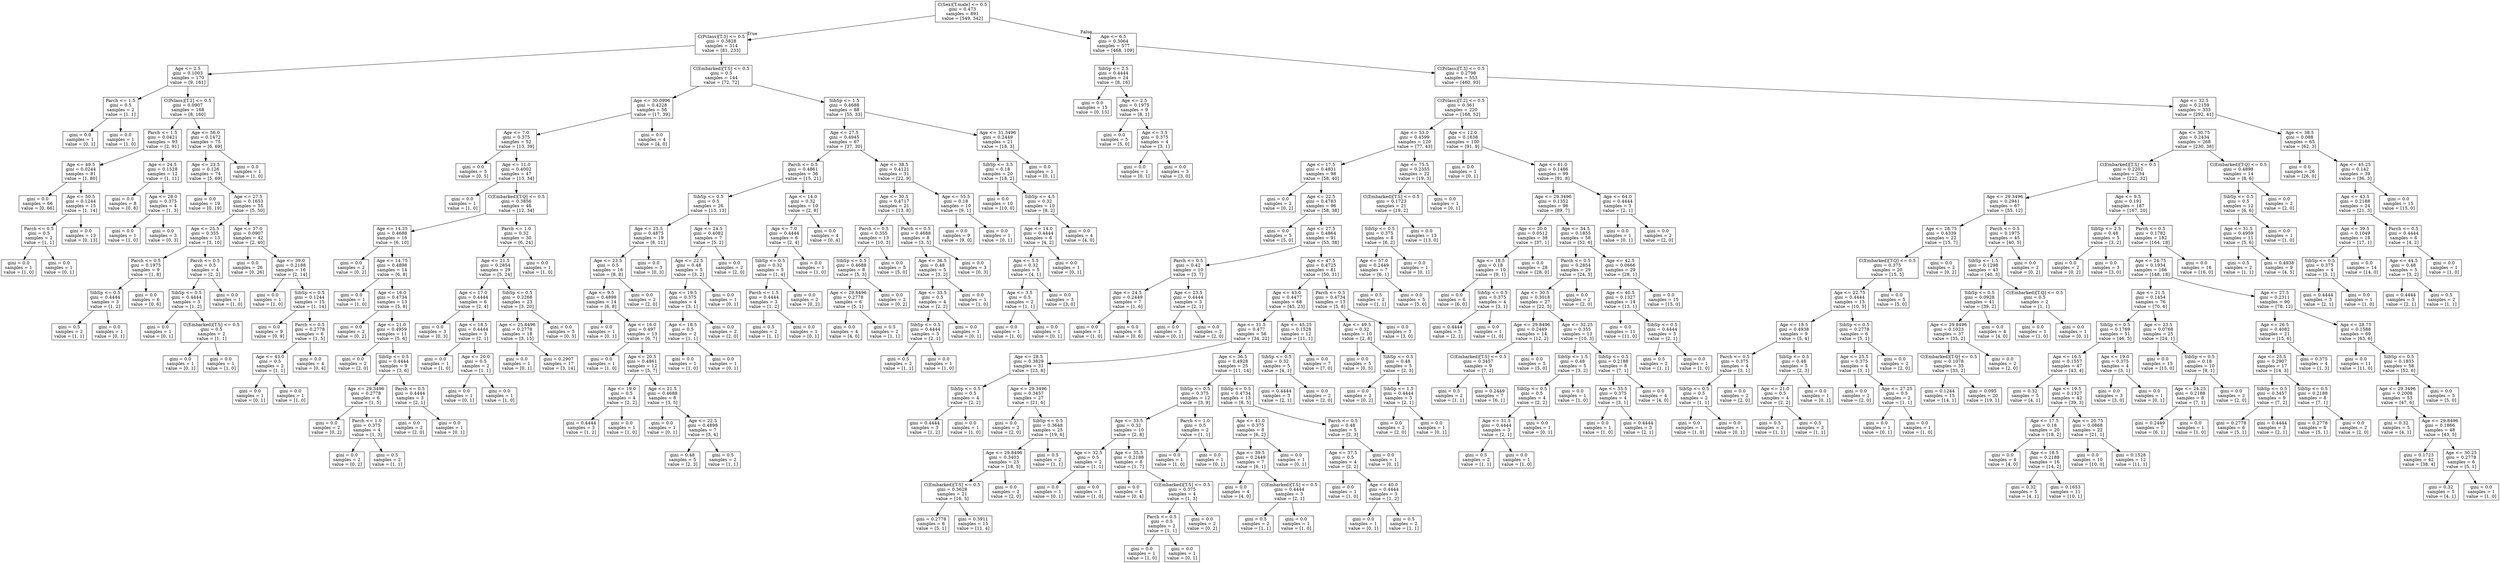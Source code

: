 digraph Tree {
node [shape=box] ;
0 [label="C(Sex)[T.male] <= 0.5\ngini = 0.473\nsamples = 891\nvalue = [549, 342]"] ;
1 [label="C(Pclass)[T.3] <= 0.5\ngini = 0.3828\nsamples = 314\nvalue = [81, 233]"] ;
0 -> 1 [labeldistance=2.5, labelangle=45, headlabel="True"] ;
2 [label="Age <= 2.5\ngini = 0.1003\nsamples = 170\nvalue = [9, 161]"] ;
1 -> 2 ;
3 [label="Parch <= 1.5\ngini = 0.5\nsamples = 2\nvalue = [1, 1]"] ;
2 -> 3 ;
4 [label="gini = 0.0\nsamples = 1\nvalue = [0, 1]"] ;
3 -> 4 ;
5 [label="gini = 0.0\nsamples = 1\nvalue = [1, 0]"] ;
3 -> 5 ;
6 [label="C(Pclass)[T.2] <= 0.5\ngini = 0.0907\nsamples = 168\nvalue = [8, 160]"] ;
2 -> 6 ;
7 [label="Parch <= 1.5\ngini = 0.0421\nsamples = 93\nvalue = [2, 91]"] ;
6 -> 7 ;
8 [label="Age <= 49.5\ngini = 0.0244\nsamples = 81\nvalue = [1, 80]"] ;
7 -> 8 ;
9 [label="gini = 0.0\nsamples = 66\nvalue = [0, 66]"] ;
8 -> 9 ;
10 [label="Age <= 50.5\ngini = 0.1244\nsamples = 15\nvalue = [1, 14]"] ;
8 -> 10 ;
11 [label="Parch <= 0.5\ngini = 0.5\nsamples = 2\nvalue = [1, 1]"] ;
10 -> 11 ;
12 [label="gini = 0.0\nsamples = 1\nvalue = [1, 0]"] ;
11 -> 12 ;
13 [label="gini = 0.0\nsamples = 1\nvalue = [0, 1]"] ;
11 -> 13 ;
14 [label="gini = 0.0\nsamples = 13\nvalue = [0, 13]"] ;
10 -> 14 ;
15 [label="Age <= 24.5\ngini = 0.1528\nsamples = 12\nvalue = [1, 11]"] ;
7 -> 15 ;
16 [label="gini = 0.0\nsamples = 8\nvalue = [0, 8]"] ;
15 -> 16 ;
17 [label="Age <= 28.0\ngini = 0.375\nsamples = 4\nvalue = [1, 3]"] ;
15 -> 17 ;
18 [label="gini = 0.0\nsamples = 1\nvalue = [1, 0]"] ;
17 -> 18 ;
19 [label="gini = 0.0\nsamples = 3\nvalue = [0, 3]"] ;
17 -> 19 ;
20 [label="Age <= 56.0\ngini = 0.1472\nsamples = 75\nvalue = [6, 69]"] ;
6 -> 20 ;
21 [label="Age <= 23.5\ngini = 0.126\nsamples = 74\nvalue = [5, 69]"] ;
20 -> 21 ;
22 [label="gini = 0.0\nsamples = 19\nvalue = [0, 19]"] ;
21 -> 22 ;
23 [label="Age <= 27.5\ngini = 0.1653\nsamples = 55\nvalue = [5, 50]"] ;
21 -> 23 ;
24 [label="Age <= 25.5\ngini = 0.355\nsamples = 13\nvalue = [3, 10]"] ;
23 -> 24 ;
25 [label="Parch <= 0.5\ngini = 0.1975\nsamples = 9\nvalue = [1, 8]"] ;
24 -> 25 ;
26 [label="SibSp <= 0.5\ngini = 0.4444\nsamples = 3\nvalue = [1, 2]"] ;
25 -> 26 ;
27 [label="gini = 0.5\nsamples = 2\nvalue = [1, 1]"] ;
26 -> 27 ;
28 [label="gini = 0.0\nsamples = 1\nvalue = [0, 1]"] ;
26 -> 28 ;
29 [label="gini = 0.0\nsamples = 6\nvalue = [0, 6]"] ;
25 -> 29 ;
30 [label="Parch <= 0.5\ngini = 0.5\nsamples = 4\nvalue = [2, 2]"] ;
24 -> 30 ;
31 [label="SibSp <= 0.5\ngini = 0.4444\nsamples = 3\nvalue = [1, 2]"] ;
30 -> 31 ;
32 [label="gini = 0.0\nsamples = 1\nvalue = [0, 1]"] ;
31 -> 32 ;
33 [label="C(Embarked)[T.S] <= 0.5\ngini = 0.5\nsamples = 2\nvalue = [1, 1]"] ;
31 -> 33 ;
34 [label="gini = 0.0\nsamples = 1\nvalue = [0, 1]"] ;
33 -> 34 ;
35 [label="gini = 0.0\nsamples = 1\nvalue = [1, 0]"] ;
33 -> 35 ;
36 [label="gini = 0.0\nsamples = 1\nvalue = [1, 0]"] ;
30 -> 36 ;
37 [label="Age <= 37.0\ngini = 0.0907\nsamples = 42\nvalue = [2, 40]"] ;
23 -> 37 ;
38 [label="gini = 0.0\nsamples = 26\nvalue = [0, 26]"] ;
37 -> 38 ;
39 [label="Age <= 39.0\ngini = 0.2188\nsamples = 16\nvalue = [2, 14]"] ;
37 -> 39 ;
40 [label="gini = 0.0\nsamples = 1\nvalue = [1, 0]"] ;
39 -> 40 ;
41 [label="SibSp <= 0.5\ngini = 0.1244\nsamples = 15\nvalue = [1, 14]"] ;
39 -> 41 ;
42 [label="gini = 0.0\nsamples = 9\nvalue = [0, 9]"] ;
41 -> 42 ;
43 [label="Parch <= 0.5\ngini = 0.2778\nsamples = 6\nvalue = [1, 5]"] ;
41 -> 43 ;
44 [label="Age <= 43.0\ngini = 0.5\nsamples = 2\nvalue = [1, 1]"] ;
43 -> 44 ;
45 [label="gini = 0.0\nsamples = 1\nvalue = [0, 1]"] ;
44 -> 45 ;
46 [label="gini = 0.0\nsamples = 1\nvalue = [1, 0]"] ;
44 -> 46 ;
47 [label="gini = 0.0\nsamples = 4\nvalue = [0, 4]"] ;
43 -> 47 ;
48 [label="gini = 0.0\nsamples = 1\nvalue = [1, 0]"] ;
20 -> 48 ;
49 [label="C(Embarked)[T.S] <= 0.5\ngini = 0.5\nsamples = 144\nvalue = [72, 72]"] ;
1 -> 49 ;
50 [label="Age <= 30.0996\ngini = 0.4228\nsamples = 56\nvalue = [17, 39]"] ;
49 -> 50 ;
51 [label="Age <= 7.0\ngini = 0.375\nsamples = 52\nvalue = [13, 39]"] ;
50 -> 51 ;
52 [label="gini = 0.0\nsamples = 5\nvalue = [0, 5]"] ;
51 -> 52 ;
53 [label="Age <= 11.0\ngini = 0.4002\nsamples = 47\nvalue = [13, 34]"] ;
51 -> 53 ;
54 [label="gini = 0.0\nsamples = 1\nvalue = [1, 0]"] ;
53 -> 54 ;
55 [label="C(Embarked)[T.Q] <= 0.5\ngini = 0.3856\nsamples = 46\nvalue = [12, 34]"] ;
53 -> 55 ;
56 [label="Age <= 14.25\ngini = 0.4688\nsamples = 16\nvalue = [6, 10]"] ;
55 -> 56 ;
57 [label="gini = 0.0\nsamples = 2\nvalue = [0, 2]"] ;
56 -> 57 ;
58 [label="Age <= 14.75\ngini = 0.4898\nsamples = 14\nvalue = [6, 8]"] ;
56 -> 58 ;
59 [label="gini = 0.0\nsamples = 1\nvalue = [1, 0]"] ;
58 -> 59 ;
60 [label="Age <= 16.0\ngini = 0.4734\nsamples = 13\nvalue = [5, 8]"] ;
58 -> 60 ;
61 [label="gini = 0.0\nsamples = 2\nvalue = [0, 2]"] ;
60 -> 61 ;
62 [label="Age <= 21.0\ngini = 0.4959\nsamples = 11\nvalue = [5, 6]"] ;
60 -> 62 ;
63 [label="gini = 0.0\nsamples = 2\nvalue = [2, 0]"] ;
62 -> 63 ;
64 [label="SibSp <= 0.5\ngini = 0.4444\nsamples = 9\nvalue = [3, 6]"] ;
62 -> 64 ;
65 [label="Age <= 29.3496\ngini = 0.2778\nsamples = 6\nvalue = [1, 5]"] ;
64 -> 65 ;
66 [label="gini = 0.0\nsamples = 2\nvalue = [0, 2]"] ;
65 -> 66 ;
67 [label="Parch <= 1.0\ngini = 0.375\nsamples = 4\nvalue = [1, 3]"] ;
65 -> 67 ;
68 [label="gini = 0.0\nsamples = 2\nvalue = [0, 2]"] ;
67 -> 68 ;
69 [label="gini = 0.5\nsamples = 2\nvalue = [1, 1]"] ;
67 -> 69 ;
70 [label="Parch <= 0.5\ngini = 0.4444\nsamples = 3\nvalue = [2, 1]"] ;
64 -> 70 ;
71 [label="gini = 0.0\nsamples = 2\nvalue = [2, 0]"] ;
70 -> 71 ;
72 [label="gini = 0.0\nsamples = 1\nvalue = [0, 1]"] ;
70 -> 72 ;
73 [label="Parch <= 1.0\ngini = 0.32\nsamples = 30\nvalue = [6, 24]"] ;
55 -> 73 ;
74 [label="Age <= 21.5\ngini = 0.2854\nsamples = 29\nvalue = [5, 24]"] ;
73 -> 74 ;
75 [label="Age <= 17.0\ngini = 0.4444\nsamples = 6\nvalue = [2, 4]"] ;
74 -> 75 ;
76 [label="gini = 0.0\nsamples = 3\nvalue = [0, 3]"] ;
75 -> 76 ;
77 [label="Age <= 18.5\ngini = 0.4444\nsamples = 3\nvalue = [2, 1]"] ;
75 -> 77 ;
78 [label="gini = 0.0\nsamples = 1\nvalue = [1, 0]"] ;
77 -> 78 ;
79 [label="Age <= 20.0\ngini = 0.5\nsamples = 2\nvalue = [1, 1]"] ;
77 -> 79 ;
80 [label="gini = 0.0\nsamples = 1\nvalue = [0, 1]"] ;
79 -> 80 ;
81 [label="gini = 0.0\nsamples = 1\nvalue = [1, 0]"] ;
79 -> 81 ;
82 [label="SibSp <= 0.5\ngini = 0.2268\nsamples = 23\nvalue = [3, 20]"] ;
74 -> 82 ;
83 [label="Age <= 25.8496\ngini = 0.2778\nsamples = 18\nvalue = [3, 15]"] ;
82 -> 83 ;
84 [label="gini = 0.0\nsamples = 1\nvalue = [0, 1]"] ;
83 -> 84 ;
85 [label="gini = 0.2907\nsamples = 17\nvalue = [3, 14]"] ;
83 -> 85 ;
86 [label="gini = 0.0\nsamples = 5\nvalue = [0, 5]"] ;
82 -> 86 ;
87 [label="gini = 0.0\nsamples = 1\nvalue = [1, 0]"] ;
73 -> 87 ;
88 [label="gini = 0.0\nsamples = 4\nvalue = [4, 0]"] ;
50 -> 88 ;
89 [label="SibSp <= 1.5\ngini = 0.4688\nsamples = 88\nvalue = [55, 33]"] ;
49 -> 89 ;
90 [label="Age <= 27.5\ngini = 0.4945\nsamples = 67\nvalue = [37, 30]"] ;
89 -> 90 ;
91 [label="Parch <= 0.5\ngini = 0.4861\nsamples = 36\nvalue = [15, 21]"] ;
90 -> 91 ;
92 [label="SibSp <= 0.5\ngini = 0.5\nsamples = 26\nvalue = [13, 13]"] ;
91 -> 92 ;
93 [label="Age <= 25.5\ngini = 0.4875\nsamples = 19\nvalue = [8, 11]"] ;
92 -> 93 ;
94 [label="Age <= 23.5\ngini = 0.5\nsamples = 16\nvalue = [8, 8]"] ;
93 -> 94 ;
95 [label="Age <= 9.5\ngini = 0.4898\nsamples = 14\nvalue = [6, 8]"] ;
94 -> 95 ;
96 [label="gini = 0.0\nsamples = 1\nvalue = [0, 1]"] ;
95 -> 96 ;
97 [label="Age <= 16.0\ngini = 0.497\nsamples = 13\nvalue = [6, 7]"] ;
95 -> 97 ;
98 [label="gini = 0.0\nsamples = 1\nvalue = [1, 0]"] ;
97 -> 98 ;
99 [label="Age <= 20.5\ngini = 0.4861\nsamples = 12\nvalue = [5, 7]"] ;
97 -> 99 ;
100 [label="Age <= 19.0\ngini = 0.5\nsamples = 4\nvalue = [2, 2]"] ;
99 -> 100 ;
101 [label="gini = 0.4444\nsamples = 3\nvalue = [1, 2]"] ;
100 -> 101 ;
102 [label="gini = 0.0\nsamples = 1\nvalue = [1, 0]"] ;
100 -> 102 ;
103 [label="Age <= 21.5\ngini = 0.4688\nsamples = 8\nvalue = [3, 5]"] ;
99 -> 103 ;
104 [label="gini = 0.0\nsamples = 1\nvalue = [0, 1]"] ;
103 -> 104 ;
105 [label="Age <= 22.5\ngini = 0.4898\nsamples = 7\nvalue = [3, 4]"] ;
103 -> 105 ;
106 [label="gini = 0.48\nsamples = 5\nvalue = [2, 3]"] ;
105 -> 106 ;
107 [label="gini = 0.5\nsamples = 2\nvalue = [1, 1]"] ;
105 -> 107 ;
108 [label="gini = 0.0\nsamples = 2\nvalue = [2, 0]"] ;
94 -> 108 ;
109 [label="gini = 0.0\nsamples = 3\nvalue = [0, 3]"] ;
93 -> 109 ;
110 [label="Age <= 24.5\ngini = 0.4082\nsamples = 7\nvalue = [5, 2]"] ;
92 -> 110 ;
111 [label="Age <= 22.5\ngini = 0.48\nsamples = 5\nvalue = [3, 2]"] ;
110 -> 111 ;
112 [label="Age <= 19.5\ngini = 0.375\nsamples = 4\nvalue = [3, 1]"] ;
111 -> 112 ;
113 [label="Age <= 18.5\ngini = 0.5\nsamples = 2\nvalue = [1, 1]"] ;
112 -> 113 ;
114 [label="gini = 0.0\nsamples = 1\nvalue = [1, 0]"] ;
113 -> 114 ;
115 [label="gini = 0.0\nsamples = 1\nvalue = [0, 1]"] ;
113 -> 115 ;
116 [label="gini = 0.0\nsamples = 2\nvalue = [2, 0]"] ;
112 -> 116 ;
117 [label="gini = 0.0\nsamples = 1\nvalue = [0, 1]"] ;
111 -> 117 ;
118 [label="gini = 0.0\nsamples = 2\nvalue = [2, 0]"] ;
110 -> 118 ;
119 [label="Age <= 14.0\ngini = 0.32\nsamples = 10\nvalue = [2, 8]"] ;
91 -> 119 ;
120 [label="Age <= 7.0\ngini = 0.4444\nsamples = 6\nvalue = [2, 4]"] ;
119 -> 120 ;
121 [label="SibSp <= 0.5\ngini = 0.32\nsamples = 5\nvalue = [1, 4]"] ;
120 -> 121 ;
122 [label="Parch <= 1.5\ngini = 0.4444\nsamples = 3\nvalue = [1, 2]"] ;
121 -> 122 ;
123 [label="gini = 0.5\nsamples = 2\nvalue = [1, 1]"] ;
122 -> 123 ;
124 [label="gini = 0.0\nsamples = 1\nvalue = [0, 1]"] ;
122 -> 124 ;
125 [label="gini = 0.0\nsamples = 2\nvalue = [0, 2]"] ;
121 -> 125 ;
126 [label="gini = 0.0\nsamples = 1\nvalue = [1, 0]"] ;
120 -> 126 ;
127 [label="gini = 0.0\nsamples = 4\nvalue = [0, 4]"] ;
119 -> 127 ;
128 [label="Age <= 38.5\ngini = 0.4121\nsamples = 31\nvalue = [22, 9]"] ;
90 -> 128 ;
129 [label="Age <= 30.5\ngini = 0.4717\nsamples = 21\nvalue = [13, 8]"] ;
128 -> 129 ;
130 [label="Parch <= 0.5\ngini = 0.355\nsamples = 13\nvalue = [10, 3]"] ;
129 -> 130 ;
131 [label="SibSp <= 0.5\ngini = 0.4688\nsamples = 8\nvalue = [5, 3]"] ;
130 -> 131 ;
132 [label="Age <= 29.8496\ngini = 0.2778\nsamples = 6\nvalue = [5, 1]"] ;
131 -> 132 ;
133 [label="gini = 0.0\nsamples = 4\nvalue = [4, 0]"] ;
132 -> 133 ;
134 [label="gini = 0.5\nsamples = 2\nvalue = [1, 1]"] ;
132 -> 134 ;
135 [label="gini = 0.0\nsamples = 2\nvalue = [0, 2]"] ;
131 -> 135 ;
136 [label="gini = 0.0\nsamples = 5\nvalue = [5, 0]"] ;
130 -> 136 ;
137 [label="Parch <= 0.5\ngini = 0.4688\nsamples = 8\nvalue = [3, 5]"] ;
129 -> 137 ;
138 [label="Age <= 36.5\ngini = 0.48\nsamples = 5\nvalue = [3, 2]"] ;
137 -> 138 ;
139 [label="Age <= 33.5\ngini = 0.5\nsamples = 4\nvalue = [2, 2]"] ;
138 -> 139 ;
140 [label="SibSp <= 0.5\ngini = 0.4444\nsamples = 3\nvalue = [2, 1]"] ;
139 -> 140 ;
141 [label="gini = 0.5\nsamples = 2\nvalue = [1, 1]"] ;
140 -> 141 ;
142 [label="gini = 0.0\nsamples = 1\nvalue = [1, 0]"] ;
140 -> 142 ;
143 [label="gini = 0.0\nsamples = 1\nvalue = [0, 1]"] ;
139 -> 143 ;
144 [label="gini = 0.0\nsamples = 1\nvalue = [1, 0]"] ;
138 -> 144 ;
145 [label="gini = 0.0\nsamples = 3\nvalue = [0, 3]"] ;
137 -> 145 ;
146 [label="Age <= 55.5\ngini = 0.18\nsamples = 10\nvalue = [9, 1]"] ;
128 -> 146 ;
147 [label="gini = 0.0\nsamples = 9\nvalue = [9, 0]"] ;
146 -> 147 ;
148 [label="gini = 0.0\nsamples = 1\nvalue = [0, 1]"] ;
146 -> 148 ;
149 [label="Age <= 31.3496\ngini = 0.2449\nsamples = 21\nvalue = [18, 3]"] ;
89 -> 149 ;
150 [label="SibSp <= 3.5\ngini = 0.18\nsamples = 20\nvalue = [18, 2]"] ;
149 -> 150 ;
151 [label="gini = 0.0\nsamples = 10\nvalue = [10, 0]"] ;
150 -> 151 ;
152 [label="SibSp <= 4.5\ngini = 0.32\nsamples = 10\nvalue = [8, 2]"] ;
150 -> 152 ;
153 [label="Age <= 14.0\ngini = 0.4444\nsamples = 6\nvalue = [4, 2]"] ;
152 -> 153 ;
154 [label="Age <= 5.5\ngini = 0.32\nsamples = 5\nvalue = [4, 1]"] ;
153 -> 154 ;
155 [label="Age <= 3.5\ngini = 0.5\nsamples = 2\nvalue = [1, 1]"] ;
154 -> 155 ;
156 [label="gini = 0.0\nsamples = 1\nvalue = [1, 0]"] ;
155 -> 156 ;
157 [label="gini = 0.0\nsamples = 1\nvalue = [0, 1]"] ;
155 -> 157 ;
158 [label="gini = 0.0\nsamples = 3\nvalue = [3, 0]"] ;
154 -> 158 ;
159 [label="gini = 0.0\nsamples = 1\nvalue = [0, 1]"] ;
153 -> 159 ;
160 [label="gini = 0.0\nsamples = 4\nvalue = [4, 0]"] ;
152 -> 160 ;
161 [label="gini = 0.0\nsamples = 1\nvalue = [0, 1]"] ;
149 -> 161 ;
162 [label="Age <= 6.5\ngini = 0.3064\nsamples = 577\nvalue = [468, 109]"] ;
0 -> 162 [labeldistance=2.5, labelangle=-45, headlabel="False"] ;
163 [label="SibSp <= 2.5\ngini = 0.4444\nsamples = 24\nvalue = [8, 16]"] ;
162 -> 163 ;
164 [label="gini = 0.0\nsamples = 15\nvalue = [0, 15]"] ;
163 -> 164 ;
165 [label="Age <= 2.5\ngini = 0.1975\nsamples = 9\nvalue = [8, 1]"] ;
163 -> 165 ;
166 [label="gini = 0.0\nsamples = 5\nvalue = [5, 0]"] ;
165 -> 166 ;
167 [label="Age <= 3.5\ngini = 0.375\nsamples = 4\nvalue = [3, 1]"] ;
165 -> 167 ;
168 [label="gini = 0.0\nsamples = 1\nvalue = [0, 1]"] ;
167 -> 168 ;
169 [label="gini = 0.0\nsamples = 3\nvalue = [3, 0]"] ;
167 -> 169 ;
170 [label="C(Pclass)[T.3] <= 0.5\ngini = 0.2798\nsamples = 553\nvalue = [460, 93]"] ;
162 -> 170 ;
171 [label="C(Pclass)[T.2] <= 0.5\ngini = 0.361\nsamples = 220\nvalue = [168, 52]"] ;
170 -> 171 ;
172 [label="Age <= 53.0\ngini = 0.4599\nsamples = 120\nvalue = [77, 43]"] ;
171 -> 172 ;
173 [label="Age <= 17.5\ngini = 0.4831\nsamples = 98\nvalue = [58, 40]"] ;
172 -> 173 ;
174 [label="gini = 0.0\nsamples = 2\nvalue = [0, 2]"] ;
173 -> 174 ;
175 [label="Age <= 22.5\ngini = 0.4783\nsamples = 96\nvalue = [58, 38]"] ;
173 -> 175 ;
176 [label="gini = 0.0\nsamples = 5\nvalue = [5, 0]"] ;
175 -> 176 ;
177 [label="Age <= 27.5\ngini = 0.4864\nsamples = 91\nvalue = [53, 38]"] ;
175 -> 177 ;
178 [label="Parch <= 0.5\ngini = 0.42\nsamples = 10\nvalue = [3, 7]"] ;
177 -> 178 ;
179 [label="Age <= 24.5\ngini = 0.2449\nsamples = 7\nvalue = [1, 6]"] ;
178 -> 179 ;
180 [label="gini = 0.0\nsamples = 1\nvalue = [1, 0]"] ;
179 -> 180 ;
181 [label="gini = 0.0\nsamples = 6\nvalue = [0, 6]"] ;
179 -> 181 ;
182 [label="Age <= 23.5\ngini = 0.4444\nsamples = 3\nvalue = [2, 1]"] ;
178 -> 182 ;
183 [label="gini = 0.0\nsamples = 1\nvalue = [0, 1]"] ;
182 -> 183 ;
184 [label="gini = 0.0\nsamples = 2\nvalue = [2, 0]"] ;
182 -> 184 ;
185 [label="Age <= 47.5\ngini = 0.4725\nsamples = 81\nvalue = [50, 31]"] ;
177 -> 185 ;
186 [label="Age <= 43.0\ngini = 0.4477\nsamples = 68\nvalue = [45, 23]"] ;
185 -> 186 ;
187 [label="Age <= 31.5\ngini = 0.477\nsamples = 56\nvalue = [34, 22]"] ;
186 -> 187 ;
188 [label="Age <= 28.5\ngini = 0.3829\nsamples = 31\nvalue = [23, 8]"] ;
187 -> 188 ;
189 [label="SibSp <= 0.5\ngini = 0.5\nsamples = 4\nvalue = [2, 2]"] ;
188 -> 189 ;
190 [label="gini = 0.4444\nsamples = 3\nvalue = [1, 2]"] ;
189 -> 190 ;
191 [label="gini = 0.0\nsamples = 1\nvalue = [1, 0]"] ;
189 -> 191 ;
192 [label="Age <= 29.3496\ngini = 0.3457\nsamples = 27\nvalue = [21, 6]"] ;
188 -> 192 ;
193 [label="gini = 0.0\nsamples = 2\nvalue = [2, 0]"] ;
192 -> 193 ;
194 [label="SibSp <= 0.5\ngini = 0.3648\nsamples = 25\nvalue = [19, 6]"] ;
192 -> 194 ;
195 [label="Age <= 29.8496\ngini = 0.3403\nsamples = 23\nvalue = [18, 5]"] ;
194 -> 195 ;
196 [label="C(Embarked)[T.S] <= 0.5\ngini = 0.3628\nsamples = 21\nvalue = [16, 5]"] ;
195 -> 196 ;
197 [label="gini = 0.2778\nsamples = 6\nvalue = [5, 1]"] ;
196 -> 197 ;
198 [label="gini = 0.3911\nsamples = 15\nvalue = [11, 4]"] ;
196 -> 198 ;
199 [label="gini = 0.0\nsamples = 2\nvalue = [2, 0]"] ;
195 -> 199 ;
200 [label="gini = 0.5\nsamples = 2\nvalue = [1, 1]"] ;
194 -> 200 ;
201 [label="Age <= 36.5\ngini = 0.4928\nsamples = 25\nvalue = [11, 14]"] ;
187 -> 201 ;
202 [label="SibSp <= 0.5\ngini = 0.375\nsamples = 12\nvalue = [3, 9]"] ;
201 -> 202 ;
203 [label="Age <= 33.5\ngini = 0.32\nsamples = 10\nvalue = [2, 8]"] ;
202 -> 203 ;
204 [label="Age <= 32.5\ngini = 0.5\nsamples = 2\nvalue = [1, 1]"] ;
203 -> 204 ;
205 [label="gini = 0.0\nsamples = 1\nvalue = [0, 1]"] ;
204 -> 205 ;
206 [label="gini = 0.0\nsamples = 1\nvalue = [1, 0]"] ;
204 -> 206 ;
207 [label="Age <= 35.5\ngini = 0.2188\nsamples = 8\nvalue = [1, 7]"] ;
203 -> 207 ;
208 [label="gini = 0.0\nsamples = 4\nvalue = [0, 4]"] ;
207 -> 208 ;
209 [label="C(Embarked)[T.S] <= 0.5\ngini = 0.375\nsamples = 4\nvalue = [1, 3]"] ;
207 -> 209 ;
210 [label="Parch <= 0.5\ngini = 0.5\nsamples = 2\nvalue = [1, 1]"] ;
209 -> 210 ;
211 [label="gini = 0.0\nsamples = 1\nvalue = [1, 0]"] ;
210 -> 211 ;
212 [label="gini = 0.0\nsamples = 1\nvalue = [0, 1]"] ;
210 -> 212 ;
213 [label="gini = 0.0\nsamples = 2\nvalue = [0, 2]"] ;
209 -> 213 ;
214 [label="Parch <= 1.0\ngini = 0.5\nsamples = 2\nvalue = [1, 1]"] ;
202 -> 214 ;
215 [label="gini = 0.0\nsamples = 1\nvalue = [1, 0]"] ;
214 -> 215 ;
216 [label="gini = 0.0\nsamples = 1\nvalue = [0, 1]"] ;
214 -> 216 ;
217 [label="SibSp <= 0.5\ngini = 0.4734\nsamples = 13\nvalue = [8, 5]"] ;
201 -> 217 ;
218 [label="Age <= 41.0\ngini = 0.375\nsamples = 8\nvalue = [6, 2]"] ;
217 -> 218 ;
219 [label="Age <= 39.5\ngini = 0.2449\nsamples = 7\nvalue = [6, 1]"] ;
218 -> 219 ;
220 [label="gini = 0.0\nsamples = 4\nvalue = [4, 0]"] ;
219 -> 220 ;
221 [label="C(Embarked)[T.S] <= 0.5\ngini = 0.4444\nsamples = 3\nvalue = [2, 1]"] ;
219 -> 221 ;
222 [label="gini = 0.5\nsamples = 2\nvalue = [1, 1]"] ;
221 -> 222 ;
223 [label="gini = 0.0\nsamples = 1\nvalue = [1, 0]"] ;
221 -> 223 ;
224 [label="gini = 0.0\nsamples = 1\nvalue = [0, 1]"] ;
218 -> 224 ;
225 [label="Parch <= 0.5\ngini = 0.48\nsamples = 5\nvalue = [2, 3]"] ;
217 -> 225 ;
226 [label="Age <= 37.5\ngini = 0.5\nsamples = 4\nvalue = [2, 2]"] ;
225 -> 226 ;
227 [label="gini = 0.0\nsamples = 1\nvalue = [1, 0]"] ;
226 -> 227 ;
228 [label="Age <= 40.0\ngini = 0.4444\nsamples = 3\nvalue = [1, 2]"] ;
226 -> 228 ;
229 [label="gini = 0.0\nsamples = 1\nvalue = [0, 1]"] ;
228 -> 229 ;
230 [label="gini = 0.5\nsamples = 2\nvalue = [1, 1]"] ;
228 -> 230 ;
231 [label="gini = 0.0\nsamples = 1\nvalue = [0, 1]"] ;
225 -> 231 ;
232 [label="Age <= 45.25\ngini = 0.1528\nsamples = 12\nvalue = [11, 1]"] ;
186 -> 232 ;
233 [label="SibSp <= 0.5\ngini = 0.32\nsamples = 5\nvalue = [4, 1]"] ;
232 -> 233 ;
234 [label="gini = 0.4444\nsamples = 3\nvalue = [2, 1]"] ;
233 -> 234 ;
235 [label="gini = 0.0\nsamples = 2\nvalue = [2, 0]"] ;
233 -> 235 ;
236 [label="gini = 0.0\nsamples = 7\nvalue = [7, 0]"] ;
232 -> 236 ;
237 [label="Parch <= 0.5\ngini = 0.4734\nsamples = 13\nvalue = [5, 8]"] ;
185 -> 237 ;
238 [label="Age <= 49.5\ngini = 0.32\nsamples = 10\nvalue = [2, 8]"] ;
237 -> 238 ;
239 [label="gini = 0.0\nsamples = 5\nvalue = [0, 5]"] ;
238 -> 239 ;
240 [label="SibSp <= 0.5\ngini = 0.48\nsamples = 5\nvalue = [2, 3]"] ;
238 -> 240 ;
241 [label="gini = 0.0\nsamples = 2\nvalue = [0, 2]"] ;
240 -> 241 ;
242 [label="SibSp <= 1.5\ngini = 0.4444\nsamples = 3\nvalue = [2, 1]"] ;
240 -> 242 ;
243 [label="gini = 0.0\nsamples = 2\nvalue = [2, 0]"] ;
242 -> 243 ;
244 [label="gini = 0.0\nsamples = 1\nvalue = [0, 1]"] ;
242 -> 244 ;
245 [label="gini = 0.0\nsamples = 3\nvalue = [3, 0]"] ;
237 -> 245 ;
246 [label="Age <= 75.5\ngini = 0.2355\nsamples = 22\nvalue = [19, 3]"] ;
172 -> 246 ;
247 [label="C(Embarked)[T.S] <= 0.5\ngini = 0.1723\nsamples = 21\nvalue = [19, 2]"] ;
246 -> 247 ;
248 [label="SibSp <= 0.5\ngini = 0.375\nsamples = 8\nvalue = [6, 2]"] ;
247 -> 248 ;
249 [label="Age <= 57.0\ngini = 0.2449\nsamples = 7\nvalue = [6, 1]"] ;
248 -> 249 ;
250 [label="gini = 0.5\nsamples = 2\nvalue = [1, 1]"] ;
249 -> 250 ;
251 [label="gini = 0.0\nsamples = 5\nvalue = [5, 0]"] ;
249 -> 251 ;
252 [label="gini = 0.0\nsamples = 1\nvalue = [0, 1]"] ;
248 -> 252 ;
253 [label="gini = 0.0\nsamples = 13\nvalue = [13, 0]"] ;
247 -> 253 ;
254 [label="gini = 0.0\nsamples = 1\nvalue = [0, 1]"] ;
246 -> 254 ;
255 [label="Age <= 12.0\ngini = 0.1638\nsamples = 100\nvalue = [91, 9]"] ;
171 -> 255 ;
256 [label="gini = 0.0\nsamples = 1\nvalue = [0, 1]"] ;
255 -> 256 ;
257 [label="Age <= 61.0\ngini = 0.1486\nsamples = 99\nvalue = [91, 8]"] ;
255 -> 257 ;
258 [label="Age <= 29.3496\ngini = 0.1352\nsamples = 96\nvalue = [89, 7]"] ;
257 -> 258 ;
259 [label="Age <= 20.0\ngini = 0.0512\nsamples = 38\nvalue = [37, 1]"] ;
258 -> 259 ;
260 [label="Age <= 18.5\ngini = 0.18\nsamples = 10\nvalue = [9, 1]"] ;
259 -> 260 ;
261 [label="gini = 0.0\nsamples = 6\nvalue = [6, 0]"] ;
260 -> 261 ;
262 [label="SibSp <= 0.5\ngini = 0.375\nsamples = 4\nvalue = [3, 1]"] ;
260 -> 262 ;
263 [label="gini = 0.4444\nsamples = 3\nvalue = [2, 1]"] ;
262 -> 263 ;
264 [label="gini = 0.0\nsamples = 1\nvalue = [1, 0]"] ;
262 -> 264 ;
265 [label="gini = 0.0\nsamples = 28\nvalue = [28, 0]"] ;
259 -> 265 ;
266 [label="Age <= 34.5\ngini = 0.1855\nsamples = 58\nvalue = [52, 6]"] ;
258 -> 266 ;
267 [label="Parch <= 0.5\ngini = 0.2854\nsamples = 29\nvalue = [24, 5]"] ;
266 -> 267 ;
268 [label="Age <= 30.5\ngini = 0.3018\nsamples = 27\nvalue = [22, 5]"] ;
267 -> 268 ;
269 [label="Age <= 29.8496\ngini = 0.2449\nsamples = 14\nvalue = [12, 2]"] ;
268 -> 269 ;
270 [label="C(Embarked)[T.S] <= 0.5\ngini = 0.3457\nsamples = 9\nvalue = [7, 2]"] ;
269 -> 270 ;
271 [label="gini = 0.5\nsamples = 2\nvalue = [1, 1]"] ;
270 -> 271 ;
272 [label="gini = 0.2449\nsamples = 7\nvalue = [6, 1]"] ;
270 -> 272 ;
273 [label="gini = 0.0\nsamples = 5\nvalue = [5, 0]"] ;
269 -> 273 ;
274 [label="Age <= 32.25\ngini = 0.355\nsamples = 13\nvalue = [10, 3]"] ;
268 -> 274 ;
275 [label="SibSp <= 1.5\ngini = 0.48\nsamples = 5\nvalue = [3, 2]"] ;
274 -> 275 ;
276 [label="SibSp <= 0.5\ngini = 0.5\nsamples = 4\nvalue = [2, 2]"] ;
275 -> 276 ;
277 [label="Age <= 31.5\ngini = 0.4444\nsamples = 3\nvalue = [2, 1]"] ;
276 -> 277 ;
278 [label="gini = 0.5\nsamples = 2\nvalue = [1, 1]"] ;
277 -> 278 ;
279 [label="gini = 0.0\nsamples = 1\nvalue = [1, 0]"] ;
277 -> 279 ;
280 [label="gini = 0.0\nsamples = 1\nvalue = [0, 1]"] ;
276 -> 280 ;
281 [label="gini = 0.0\nsamples = 1\nvalue = [1, 0]"] ;
275 -> 281 ;
282 [label="SibSp <= 0.5\ngini = 0.2188\nsamples = 8\nvalue = [7, 1]"] ;
274 -> 282 ;
283 [label="Age <= 33.5\ngini = 0.375\nsamples = 4\nvalue = [3, 1]"] ;
282 -> 283 ;
284 [label="gini = 0.0\nsamples = 1\nvalue = [1, 0]"] ;
283 -> 284 ;
285 [label="gini = 0.4444\nsamples = 3\nvalue = [2, 1]"] ;
283 -> 285 ;
286 [label="gini = 0.0\nsamples = 4\nvalue = [4, 0]"] ;
282 -> 286 ;
287 [label="gini = 0.0\nsamples = 2\nvalue = [2, 0]"] ;
267 -> 287 ;
288 [label="Age <= 42.5\ngini = 0.0666\nsamples = 29\nvalue = [28, 1]"] ;
266 -> 288 ;
289 [label="Age <= 40.5\ngini = 0.1327\nsamples = 14\nvalue = [13, 1]"] ;
288 -> 289 ;
290 [label="gini = 0.0\nsamples = 11\nvalue = [11, 0]"] ;
289 -> 290 ;
291 [label="SibSp <= 0.5\ngini = 0.4444\nsamples = 3\nvalue = [2, 1]"] ;
289 -> 291 ;
292 [label="gini = 0.5\nsamples = 2\nvalue = [1, 1]"] ;
291 -> 292 ;
293 [label="gini = 0.0\nsamples = 1\nvalue = [1, 0]"] ;
291 -> 293 ;
294 [label="gini = 0.0\nsamples = 15\nvalue = [15, 0]"] ;
288 -> 294 ;
295 [label="Age <= 64.0\ngini = 0.4444\nsamples = 3\nvalue = [2, 1]"] ;
257 -> 295 ;
296 [label="gini = 0.0\nsamples = 1\nvalue = [0, 1]"] ;
295 -> 296 ;
297 [label="gini = 0.0\nsamples = 2\nvalue = [2, 0]"] ;
295 -> 297 ;
298 [label="Age <= 32.5\ngini = 0.2159\nsamples = 333\nvalue = [292, 41]"] ;
170 -> 298 ;
299 [label="Age <= 30.75\ngini = 0.2434\nsamples = 268\nvalue = [230, 38]"] ;
298 -> 299 ;
300 [label="C(Embarked)[T.S] <= 0.5\ngini = 0.2202\nsamples = 254\nvalue = [222, 32]"] ;
299 -> 300 ;
301 [label="Age <= 29.3496\ngini = 0.2941\nsamples = 67\nvalue = [55, 12]"] ;
300 -> 301 ;
302 [label="Age <= 28.75\ngini = 0.4339\nsamples = 22\nvalue = [15, 7]"] ;
301 -> 302 ;
303 [label="C(Embarked)[T.Q] <= 0.5\ngini = 0.375\nsamples = 20\nvalue = [15, 5]"] ;
302 -> 303 ;
304 [label="Age <= 22.75\ngini = 0.4444\nsamples = 15\nvalue = [10, 5]"] ;
303 -> 304 ;
305 [label="Age <= 18.5\ngini = 0.4938\nsamples = 9\nvalue = [5, 4]"] ;
304 -> 305 ;
306 [label="Parch <= 0.5\ngini = 0.375\nsamples = 4\nvalue = [3, 1]"] ;
305 -> 306 ;
307 [label="SibSp <= 0.5\ngini = 0.5\nsamples = 2\nvalue = [1, 1]"] ;
306 -> 307 ;
308 [label="gini = 0.0\nsamples = 1\nvalue = [1, 0]"] ;
307 -> 308 ;
309 [label="gini = 0.0\nsamples = 1\nvalue = [0, 1]"] ;
307 -> 309 ;
310 [label="gini = 0.0\nsamples = 2\nvalue = [2, 0]"] ;
306 -> 310 ;
311 [label="SibSp <= 0.5\ngini = 0.48\nsamples = 5\nvalue = [2, 3]"] ;
305 -> 311 ;
312 [label="Age <= 21.0\ngini = 0.5\nsamples = 4\nvalue = [2, 2]"] ;
311 -> 312 ;
313 [label="gini = 0.5\nsamples = 2\nvalue = [1, 1]"] ;
312 -> 313 ;
314 [label="gini = 0.5\nsamples = 2\nvalue = [1, 1]"] ;
312 -> 314 ;
315 [label="gini = 0.0\nsamples = 1\nvalue = [0, 1]"] ;
311 -> 315 ;
316 [label="SibSp <= 0.5\ngini = 0.2778\nsamples = 6\nvalue = [5, 1]"] ;
304 -> 316 ;
317 [label="Age <= 25.5\ngini = 0.375\nsamples = 4\nvalue = [3, 1]"] ;
316 -> 317 ;
318 [label="gini = 0.0\nsamples = 2\nvalue = [2, 0]"] ;
317 -> 318 ;
319 [label="Age <= 27.25\ngini = 0.5\nsamples = 2\nvalue = [1, 1]"] ;
317 -> 319 ;
320 [label="gini = 0.0\nsamples = 1\nvalue = [0, 1]"] ;
319 -> 320 ;
321 [label="gini = 0.0\nsamples = 1\nvalue = [1, 0]"] ;
319 -> 321 ;
322 [label="gini = 0.0\nsamples = 2\nvalue = [2, 0]"] ;
316 -> 322 ;
323 [label="gini = 0.0\nsamples = 5\nvalue = [5, 0]"] ;
303 -> 323 ;
324 [label="gini = 0.0\nsamples = 2\nvalue = [0, 2]"] ;
302 -> 324 ;
325 [label="Parch <= 0.5\ngini = 0.1975\nsamples = 45\nvalue = [40, 5]"] ;
301 -> 325 ;
326 [label="SibSp <= 1.5\ngini = 0.1298\nsamples = 43\nvalue = [40, 3]"] ;
325 -> 326 ;
327 [label="SibSp <= 0.5\ngini = 0.0928\nsamples = 41\nvalue = [39, 2]"] ;
326 -> 327 ;
328 [label="Age <= 29.8496\ngini = 0.1023\nsamples = 37\nvalue = [35, 2]"] ;
327 -> 328 ;
329 [label="C(Embarked)[T.Q] <= 0.5\ngini = 0.1078\nsamples = 35\nvalue = [33, 2]"] ;
328 -> 329 ;
330 [label="gini = 0.1244\nsamples = 15\nvalue = [14, 1]"] ;
329 -> 330 ;
331 [label="gini = 0.095\nsamples = 20\nvalue = [19, 1]"] ;
329 -> 331 ;
332 [label="gini = 0.0\nsamples = 2\nvalue = [2, 0]"] ;
328 -> 332 ;
333 [label="gini = 0.0\nsamples = 4\nvalue = [4, 0]"] ;
327 -> 333 ;
334 [label="C(Embarked)[T.Q] <= 0.5\ngini = 0.5\nsamples = 2\nvalue = [1, 1]"] ;
326 -> 334 ;
335 [label="gini = 0.0\nsamples = 1\nvalue = [1, 0]"] ;
334 -> 335 ;
336 [label="gini = 0.0\nsamples = 1\nvalue = [0, 1]"] ;
334 -> 336 ;
337 [label="gini = 0.0\nsamples = 2\nvalue = [0, 2]"] ;
325 -> 337 ;
338 [label="Age <= 9.5\ngini = 0.191\nsamples = 187\nvalue = [167, 20]"] ;
300 -> 338 ;
339 [label="SibSp <= 2.5\ngini = 0.48\nsamples = 5\nvalue = [3, 2]"] ;
338 -> 339 ;
340 [label="gini = 0.0\nsamples = 2\nvalue = [0, 2]"] ;
339 -> 340 ;
341 [label="gini = 0.0\nsamples = 3\nvalue = [3, 0]"] ;
339 -> 341 ;
342 [label="Parch <= 0.5\ngini = 0.1782\nsamples = 182\nvalue = [164, 18]"] ;
338 -> 342 ;
343 [label="Age <= 24.75\ngini = 0.1934\nsamples = 166\nvalue = [148, 18]"] ;
342 -> 343 ;
344 [label="Age <= 21.5\ngini = 0.1454\nsamples = 76\nvalue = [70, 6]"] ;
343 -> 344 ;
345 [label="SibSp <= 0.5\ngini = 0.1769\nsamples = 51\nvalue = [46, 5]"] ;
344 -> 345 ;
346 [label="Age <= 16.5\ngini = 0.1557\nsamples = 47\nvalue = [43, 4]"] ;
345 -> 346 ;
347 [label="gini = 0.32\nsamples = 5\nvalue = [4, 1]"] ;
346 -> 347 ;
348 [label="Age <= 19.5\ngini = 0.1327\nsamples = 42\nvalue = [39, 3]"] ;
346 -> 348 ;
349 [label="Age <= 17.5\ngini = 0.18\nsamples = 20\nvalue = [18, 2]"] ;
348 -> 349 ;
350 [label="gini = 0.0\nsamples = 4\nvalue = [4, 0]"] ;
349 -> 350 ;
351 [label="Age <= 18.5\ngini = 0.2188\nsamples = 16\nvalue = [14, 2]"] ;
349 -> 351 ;
352 [label="gini = 0.32\nsamples = 5\nvalue = [4, 1]"] ;
351 -> 352 ;
353 [label="gini = 0.1653\nsamples = 11\nvalue = [10, 1]"] ;
351 -> 353 ;
354 [label="Age <= 20.75\ngini = 0.0868\nsamples = 22\nvalue = [21, 1]"] ;
348 -> 354 ;
355 [label="gini = 0.0\nsamples = 10\nvalue = [10, 0]"] ;
354 -> 355 ;
356 [label="gini = 0.1528\nsamples = 12\nvalue = [11, 1]"] ;
354 -> 356 ;
357 [label="Age <= 19.0\ngini = 0.375\nsamples = 4\nvalue = [3, 1]"] ;
345 -> 357 ;
358 [label="gini = 0.0\nsamples = 3\nvalue = [3, 0]"] ;
357 -> 358 ;
359 [label="gini = 0.0\nsamples = 1\nvalue = [0, 1]"] ;
357 -> 359 ;
360 [label="Age <= 23.5\ngini = 0.0768\nsamples = 25\nvalue = [24, 1]"] ;
344 -> 360 ;
361 [label="gini = 0.0\nsamples = 15\nvalue = [15, 0]"] ;
360 -> 361 ;
362 [label="SibSp <= 0.5\ngini = 0.18\nsamples = 10\nvalue = [9, 1]"] ;
360 -> 362 ;
363 [label="Age <= 24.25\ngini = 0.2188\nsamples = 8\nvalue = [7, 1]"] ;
362 -> 363 ;
364 [label="gini = 0.2449\nsamples = 7\nvalue = [6, 1]"] ;
363 -> 364 ;
365 [label="gini = 0.0\nsamples = 1\nvalue = [1, 0]"] ;
363 -> 365 ;
366 [label="gini = 0.0\nsamples = 2\nvalue = [2, 0]"] ;
362 -> 366 ;
367 [label="Age <= 27.5\ngini = 0.2311\nsamples = 90\nvalue = [78, 12]"] ;
343 -> 367 ;
368 [label="Age <= 26.5\ngini = 0.4082\nsamples = 21\nvalue = [15, 6]"] ;
367 -> 368 ;
369 [label="Age <= 25.5\ngini = 0.2907\nsamples = 17\nvalue = [14, 3]"] ;
368 -> 369 ;
370 [label="SibSp <= 0.5\ngini = 0.3457\nsamples = 9\nvalue = [7, 2]"] ;
369 -> 370 ;
371 [label="gini = 0.2778\nsamples = 6\nvalue = [5, 1]"] ;
370 -> 371 ;
372 [label="gini = 0.4444\nsamples = 3\nvalue = [2, 1]"] ;
370 -> 372 ;
373 [label="SibSp <= 0.5\ngini = 0.2188\nsamples = 8\nvalue = [7, 1]"] ;
369 -> 373 ;
374 [label="gini = 0.2778\nsamples = 6\nvalue = [5, 1]"] ;
373 -> 374 ;
375 [label="gini = 0.0\nsamples = 2\nvalue = [2, 0]"] ;
373 -> 375 ;
376 [label="gini = 0.375\nsamples = 4\nvalue = [1, 3]"] ;
368 -> 376 ;
377 [label="Age <= 28.75\ngini = 0.1588\nsamples = 69\nvalue = [63, 6]"] ;
367 -> 377 ;
378 [label="gini = 0.0\nsamples = 11\nvalue = [11, 0]"] ;
377 -> 378 ;
379 [label="SibSp <= 0.5\ngini = 0.1855\nsamples = 58\nvalue = [52, 6]"] ;
377 -> 379 ;
380 [label="Age <= 29.3496\ngini = 0.2008\nsamples = 53\nvalue = [47, 6]"] ;
379 -> 380 ;
381 [label="gini = 0.32\nsamples = 5\nvalue = [4, 1]"] ;
380 -> 381 ;
382 [label="Age <= 29.8496\ngini = 0.1866\nsamples = 48\nvalue = [43, 5]"] ;
380 -> 382 ;
383 [label="gini = 0.1723\nsamples = 42\nvalue = [38, 4]"] ;
382 -> 383 ;
384 [label="Age <= 30.25\ngini = 0.2778\nsamples = 6\nvalue = [5, 1]"] ;
382 -> 384 ;
385 [label="gini = 0.32\nsamples = 5\nvalue = [4, 1]"] ;
384 -> 385 ;
386 [label="gini = 0.0\nsamples = 1\nvalue = [1, 0]"] ;
384 -> 386 ;
387 [label="gini = 0.0\nsamples = 5\nvalue = [5, 0]"] ;
379 -> 387 ;
388 [label="gini = 0.0\nsamples = 16\nvalue = [16, 0]"] ;
342 -> 388 ;
389 [label="C(Embarked)[T.Q] <= 0.5\ngini = 0.4898\nsamples = 14\nvalue = [8, 6]"] ;
299 -> 389 ;
390 [label="SibSp <= 0.5\ngini = 0.5\nsamples = 12\nvalue = [6, 6]"] ;
389 -> 390 ;
391 [label="Age <= 31.5\ngini = 0.4959\nsamples = 11\nvalue = [5, 6]"] ;
390 -> 391 ;
392 [label="gini = 0.5\nsamples = 2\nvalue = [1, 1]"] ;
391 -> 392 ;
393 [label="gini = 0.4938\nsamples = 9\nvalue = [4, 5]"] ;
391 -> 393 ;
394 [label="gini = 0.0\nsamples = 1\nvalue = [1, 0]"] ;
390 -> 394 ;
395 [label="gini = 0.0\nsamples = 2\nvalue = [2, 0]"] ;
389 -> 395 ;
396 [label="Age <= 38.5\ngini = 0.088\nsamples = 65\nvalue = [62, 3]"] ;
298 -> 396 ;
397 [label="gini = 0.0\nsamples = 26\nvalue = [26, 0]"] ;
396 -> 397 ;
398 [label="Age <= 45.25\ngini = 0.142\nsamples = 39\nvalue = [36, 3]"] ;
396 -> 398 ;
399 [label="Age <= 43.5\ngini = 0.2188\nsamples = 24\nvalue = [21, 3]"] ;
398 -> 399 ;
400 [label="Age <= 39.5\ngini = 0.1049\nsamples = 18\nvalue = [17, 1]"] ;
399 -> 400 ;
401 [label="SibSp <= 0.5\ngini = 0.375\nsamples = 4\nvalue = [3, 1]"] ;
400 -> 401 ;
402 [label="gini = 0.4444\nsamples = 3\nvalue = [2, 1]"] ;
401 -> 402 ;
403 [label="gini = 0.0\nsamples = 1\nvalue = [1, 0]"] ;
401 -> 403 ;
404 [label="gini = 0.0\nsamples = 14\nvalue = [14, 0]"] ;
400 -> 404 ;
405 [label="Parch <= 0.5\ngini = 0.4444\nsamples = 6\nvalue = [4, 2]"] ;
399 -> 405 ;
406 [label="Age <= 44.5\ngini = 0.48\nsamples = 5\nvalue = [3, 2]"] ;
405 -> 406 ;
407 [label="gini = 0.4444\nsamples = 3\nvalue = [2, 1]"] ;
406 -> 407 ;
408 [label="gini = 0.5\nsamples = 2\nvalue = [1, 1]"] ;
406 -> 408 ;
409 [label="gini = 0.0\nsamples = 1\nvalue = [1, 0]"] ;
405 -> 409 ;
410 [label="gini = 0.0\nsamples = 15\nvalue = [15, 0]"] ;
398 -> 410 ;
}